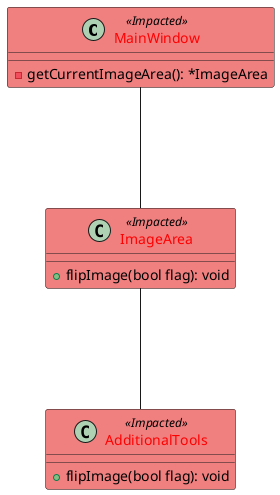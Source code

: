@startuml

skinparam class {
	BackgroundColor<<Impacted>> LightCoral
	FontColor<<Impacted>> Red
}

MainWindow --- ImageArea
ImageArea --- AdditionalTools

class MainWindow <<Impacted>> {
	-getCurrentImageArea(): *ImageArea
}

class ImageArea <<Impacted>> {
	+flipImage(bool flag): void
}

class AdditionalTools <<Impacted>> {
	+flipImage(bool flag): void
}

@enduml
